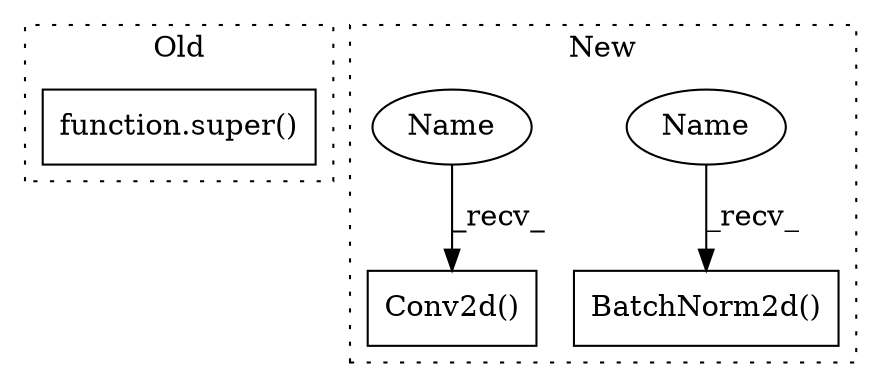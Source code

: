 digraph G {
subgraph cluster0 {
1 [label="function.super()" a="75" s="2983,3005" l="6,1" shape="box"];
label = "Old";
style="dotted";
}
subgraph cluster1 {
2 [label="Conv2d()" a="75" s="1759,1773" l="10,144" shape="box"];
3 [label="BatchNorm2d()" a="75" s="2134,2161" l="15,17" shape="box"];
4 [label="Name" a="87" s="2134" l="2" shape="ellipse"];
5 [label="Name" a="87" s="1759" l="2" shape="ellipse"];
label = "New";
style="dotted";
}
4 -> 3 [label="_recv_"];
5 -> 2 [label="_recv_"];
}